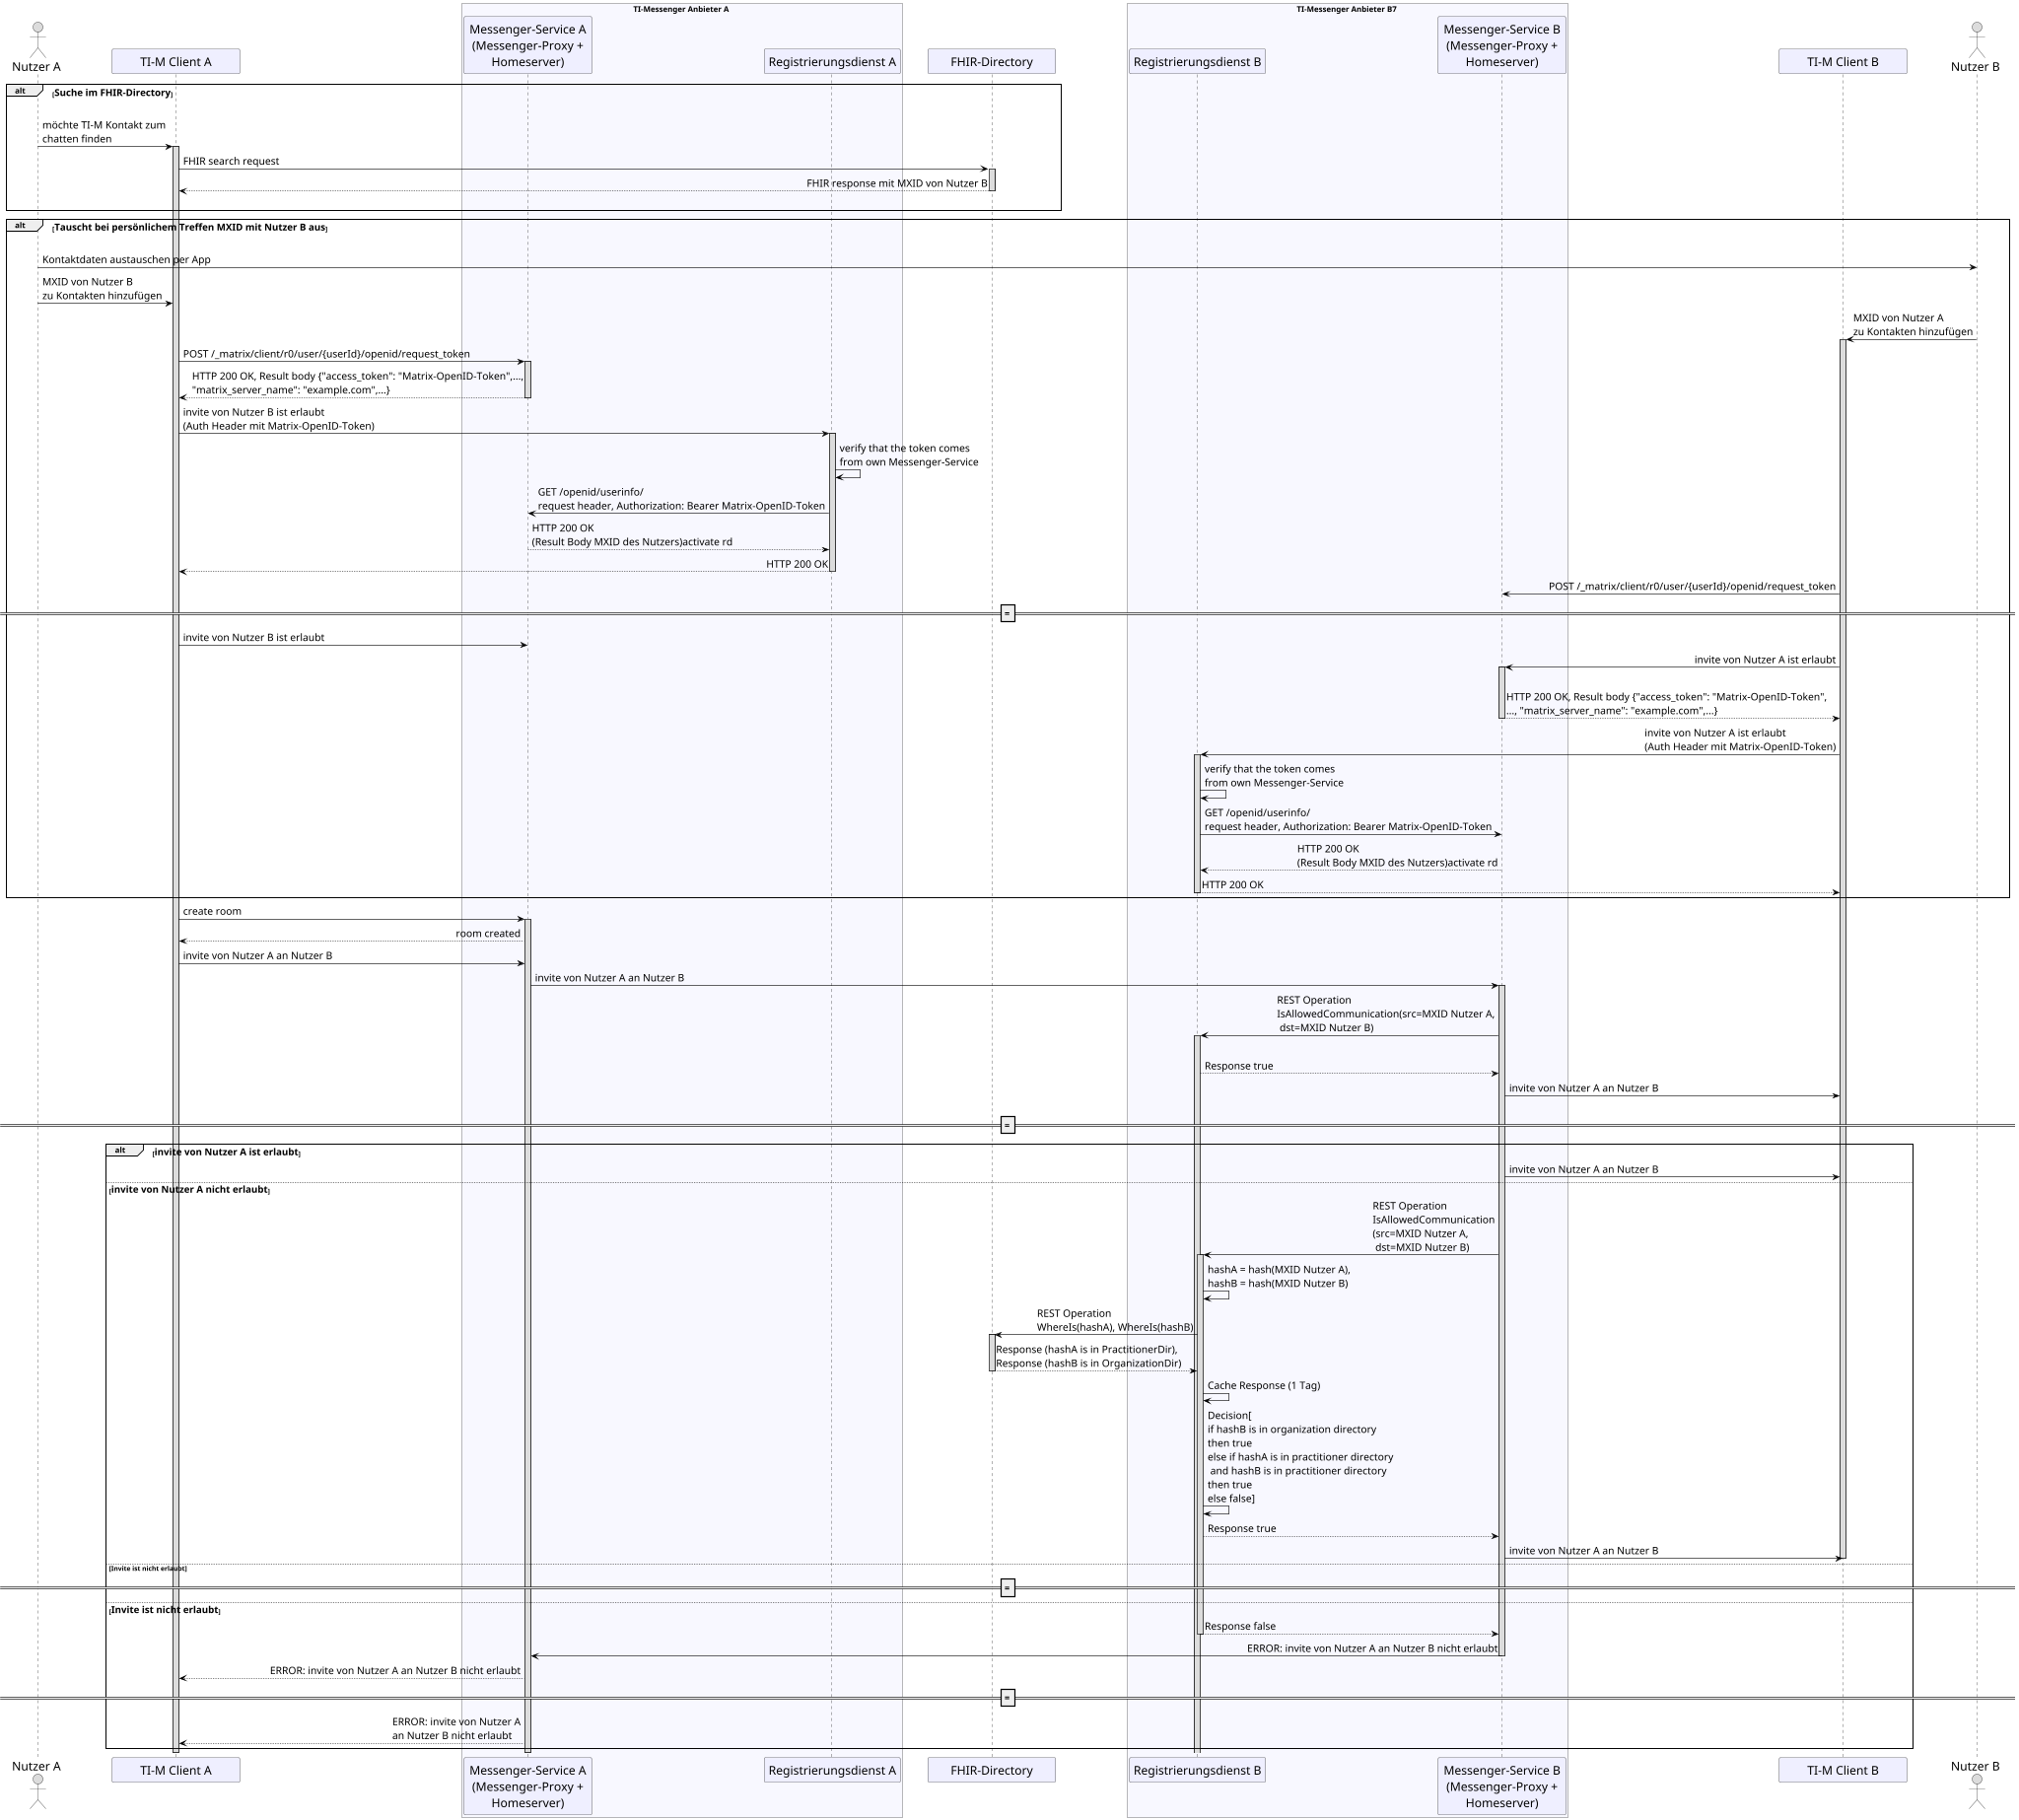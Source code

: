 @startuml TI-Messenger communication control without PASSporT
=======
/'
Vorteile:
- bessere Kompatibilität mit Matrix API
- einfachere Architektur
- keine Signaturprüfung von PASSporT im Messenger-Proxy
  - kein download von Signatur-, CA- und Root-Zertifikaten erforderlich (Schnittstelle und
    Spezifikation fehlen noch in aktueller Spec)
  - keine Abhängigkeit mehr zu PT Infrastructure
- Bessere Latenz bei Suchen im FHIR-Dir
  - einheitliche Schnittstelle im FHIR-Dir für TIM und KIM 2.0
  - geringere Abhängigkeit vom FHIR-Dir
- Ermöglicht TI 2.0 Zero Trust Architektur (Policy Decision Point (PDP) ist entweder in
  Registrierungsdienst integriert oder eigenständige Komponente, Policy Enforcement Point ist der Messenger-Proxy)
  - einfache Erweiterung um zusätzliche Policies im PDP möglich (z. B. für Versicherte)
  - Sicherheit von TIM wird durch TIM-Komponenten kontrolliert (und nicht durch das FHIR-Dir)
- Bessere UX für Austausch von TI-M Adressen bei persönlichem Kontakt.
  - Austausch von TIM Adressen grundsätzlich auch remote möglich

=======
Was muss getan werden, um ohne PASSporTs auszukommen?
- PASSporT aus der TI-M Spec entfernen
- PASSporT aus der FHIR-Dir Spec entfernen
- REST Operationen am Messenger-Proxy spezifizieren (invite von MXIDs erlauben und Erlaubnis widerrufen,
  Dauer der Erlaubnis als Parameter)
- zusätzliche REST Operationen an I_TIM_Provider_Services
- Erläuternde Beschreibung der Abläufe zwischen Messenger-Proxy und Registrierungsdienst
!pragma layout smetana
'!include ../includes/gem-tim.iuml
'!include ../includes/gem-tim-monochrome.iuml
'/
skinparam monochrome true
=======

@startuml Communication control without PASSporT
skinparam sequenceMessageAlign direction
skinparam minClassWidth 200
skinparam BoxPadding 1
skinparam sequenceReferenceHeaderBackgroundColor palegreen
scale max 2048 width

skinparam sequence {
ArrowColor black
ArrowFontSize 17
ActorBorderColor black
LifeLineBorderColor black
LifeLineBackgroundColor Gainsboro

ParticipantBorderColor Motivation
ParticipantBackgroundColor Motivation
ParticipantFontName Impact
ParticipantFontSize 20
ParticipantFontColor black
ParticipantBorderColor Black
ParticipantBackgroundColor MOTIVATION

ActorBackgroundColor Gainsboro
ActorFontColor black
ActorFontSize 20
ActorFontName Aapex
}

actor a as "Nutzer A"
participant cl as "TI-M Client A"
box TI-Messenger Anbieter A #GhostWhite
participant mp as "Messenger-Service A\n(Messenger-Proxy +\nHomeserver)"
participant rd as "Registrierungsdienst A"
end box
participant fd as "FHIR-Directory"
box TI-Messenger Anbieter B7 #GhostWhite
participant rdb as "Registrierungsdienst B"
participant mpb as "Messenger-Service B\n(Messenger-Proxy +\nHomeserver)"
end box
participant clb as "TI-M Client B"
actor b as "Nutzer B"

alt <size:16>Suche im FHIR-Directory</size>
|||
a -> cl: möchte TI-M Kontakt zum\nchatten finden
activate cl
cl -> fd: FHIR search request
activate fd
fd --> cl: FHIR response mit MXID von Nutzer B
deactivate fd
|||
end
alt <size:16>Tauscht bei persönlichem Treffen MXID mit Nutzer B aus</size>
|||
a -> b: Kontaktdaten austauschen per App
a -> cl: MXID von Nutzer B\nzu Kontakten hinzufügen
b -> clb: MXID von Nutzer A\nzu Kontakten hinzufügen
activate clb
cl -> mp: POST /_matrix/client/r0/user/{userId}/openid/request_token
activate mp
mp --> cl: HTTP 200 OK, Result body {"access_token": "Matrix-OpenID-Token",...,\n"matrix_server_name": "example.com",...}
deactivate mp
cl -> rd: invite von Nutzer B ist erlaubt\n(Auth Header mit Matrix-OpenID-Token)
activate rd
rd->rd: verify that the token comes\nfrom own Messenger-Service
rd -> mp: GET /openid/userinfo/\nrequest header, Authorization: Bearer Matrix-OpenID-Token
mp --> rd: HTTP 200 OK\n(Result Body MXID des Nutzers)activate rd
rd --> cl: HTTP 200 OK
deactivate rd
clb -> mpb: POST /_matrix/client/r0/user/{userId}/openid/request_token
=======
cl -> mp: invite von Nutzer B ist erlaubt
clb -> mpb: invite von Nutzer A ist erlaubt
|||
activate mpb
mpb --> clb: HTTP 200 OK, Result body {"access_token": "Matrix-OpenID-Token",\n..., "matrix_server_name": "example.com",...}
deactivate mpb
clb -> rdb: invite von Nutzer A ist erlaubt\n(Auth Header mit Matrix-OpenID-Token)
activate rdb
rdb->rdb: verify that the token comes\nfrom own Messenger-Service
rdb -> mpb: GET /openid/userinfo/\nrequest header, Authorization: Bearer Matrix-OpenID-Token
mpb --> rdb: HTTP 200 OK\n(Result Body MXID des Nutzers)activate rd
rdb --> clb: HTTP 200 OK
deactivate rdb
end
cl -> mp: create room
activate mp
mp --> cl: room created

' Invite
cl -> mp: invite von Nutzer A an Nutzer B
mp -> mpb: invite von Nutzer A an Nutzer B
activate mpb
mpb -> rdb: REST Operation\nIsAllowedCommunication(src=MXID Nutzer A,\n dst=MXID Nutzer B)
activate rdb
alt invite von Nutzer A ist erlaubt
rdb --> mpb: Response true
mpb -> clb: invite von Nutzer A an Nutzer B
else invite von Nutzer A nicht erlaubt
=======
alt <size:16>invite von Nutzer A ist erlaubt</size>
mpb -> clb: invite von Nutzer A an Nutzer B
else <size:16>invite von Nutzer A nicht erlaubt</size>
mpb -> rdb: REST Operation\nIsAllowedCommunication\n(src=MXID Nutzer A,\n dst=MXID Nutzer B)
activate rdb
rdb -> rdb: hashA = hash(MXID Nutzer A),\nhashB = hash(MXID Nutzer B)
rdb -> fd: REST Operation\nWhereIs(hashA), WhereIs(hashB)
activate fd
fd --> rdb: Response (hashA is in PractitionerDir),\nResponse (hashB is in OrganizationDir)
deactivate fd
rdb -> rdb: Cache Response (1 Tag)
rdb -> rdb: Decision[\nif hashB is in organization directory\nthen true\nelse if hashA is in practitioner directory\n and hashB is in practitioner directory\nthen true\nelse false]
rdb --> mpb: Response true
mpb -> clb: invite von Nutzer A an Nutzer B
deactivate clb
else Invite ist nicht erlaubt
=======
else <size:16>Invite ist nicht erlaubt</size>
rdb --> mpb: Response false
deactivate rdb
mpb -> mp: ERROR: invite von Nutzer A an Nutzer B nicht erlaubt
deactivate mpb
mp --> cl: ERROR: invite von Nutzer A an Nutzer B nicht erlaubt
=======
mp --> cl: ERROR: invite von Nutzer A\nan Nutzer B nicht erlaubt
end
deactivate mp
deactivate cl
@enduml
